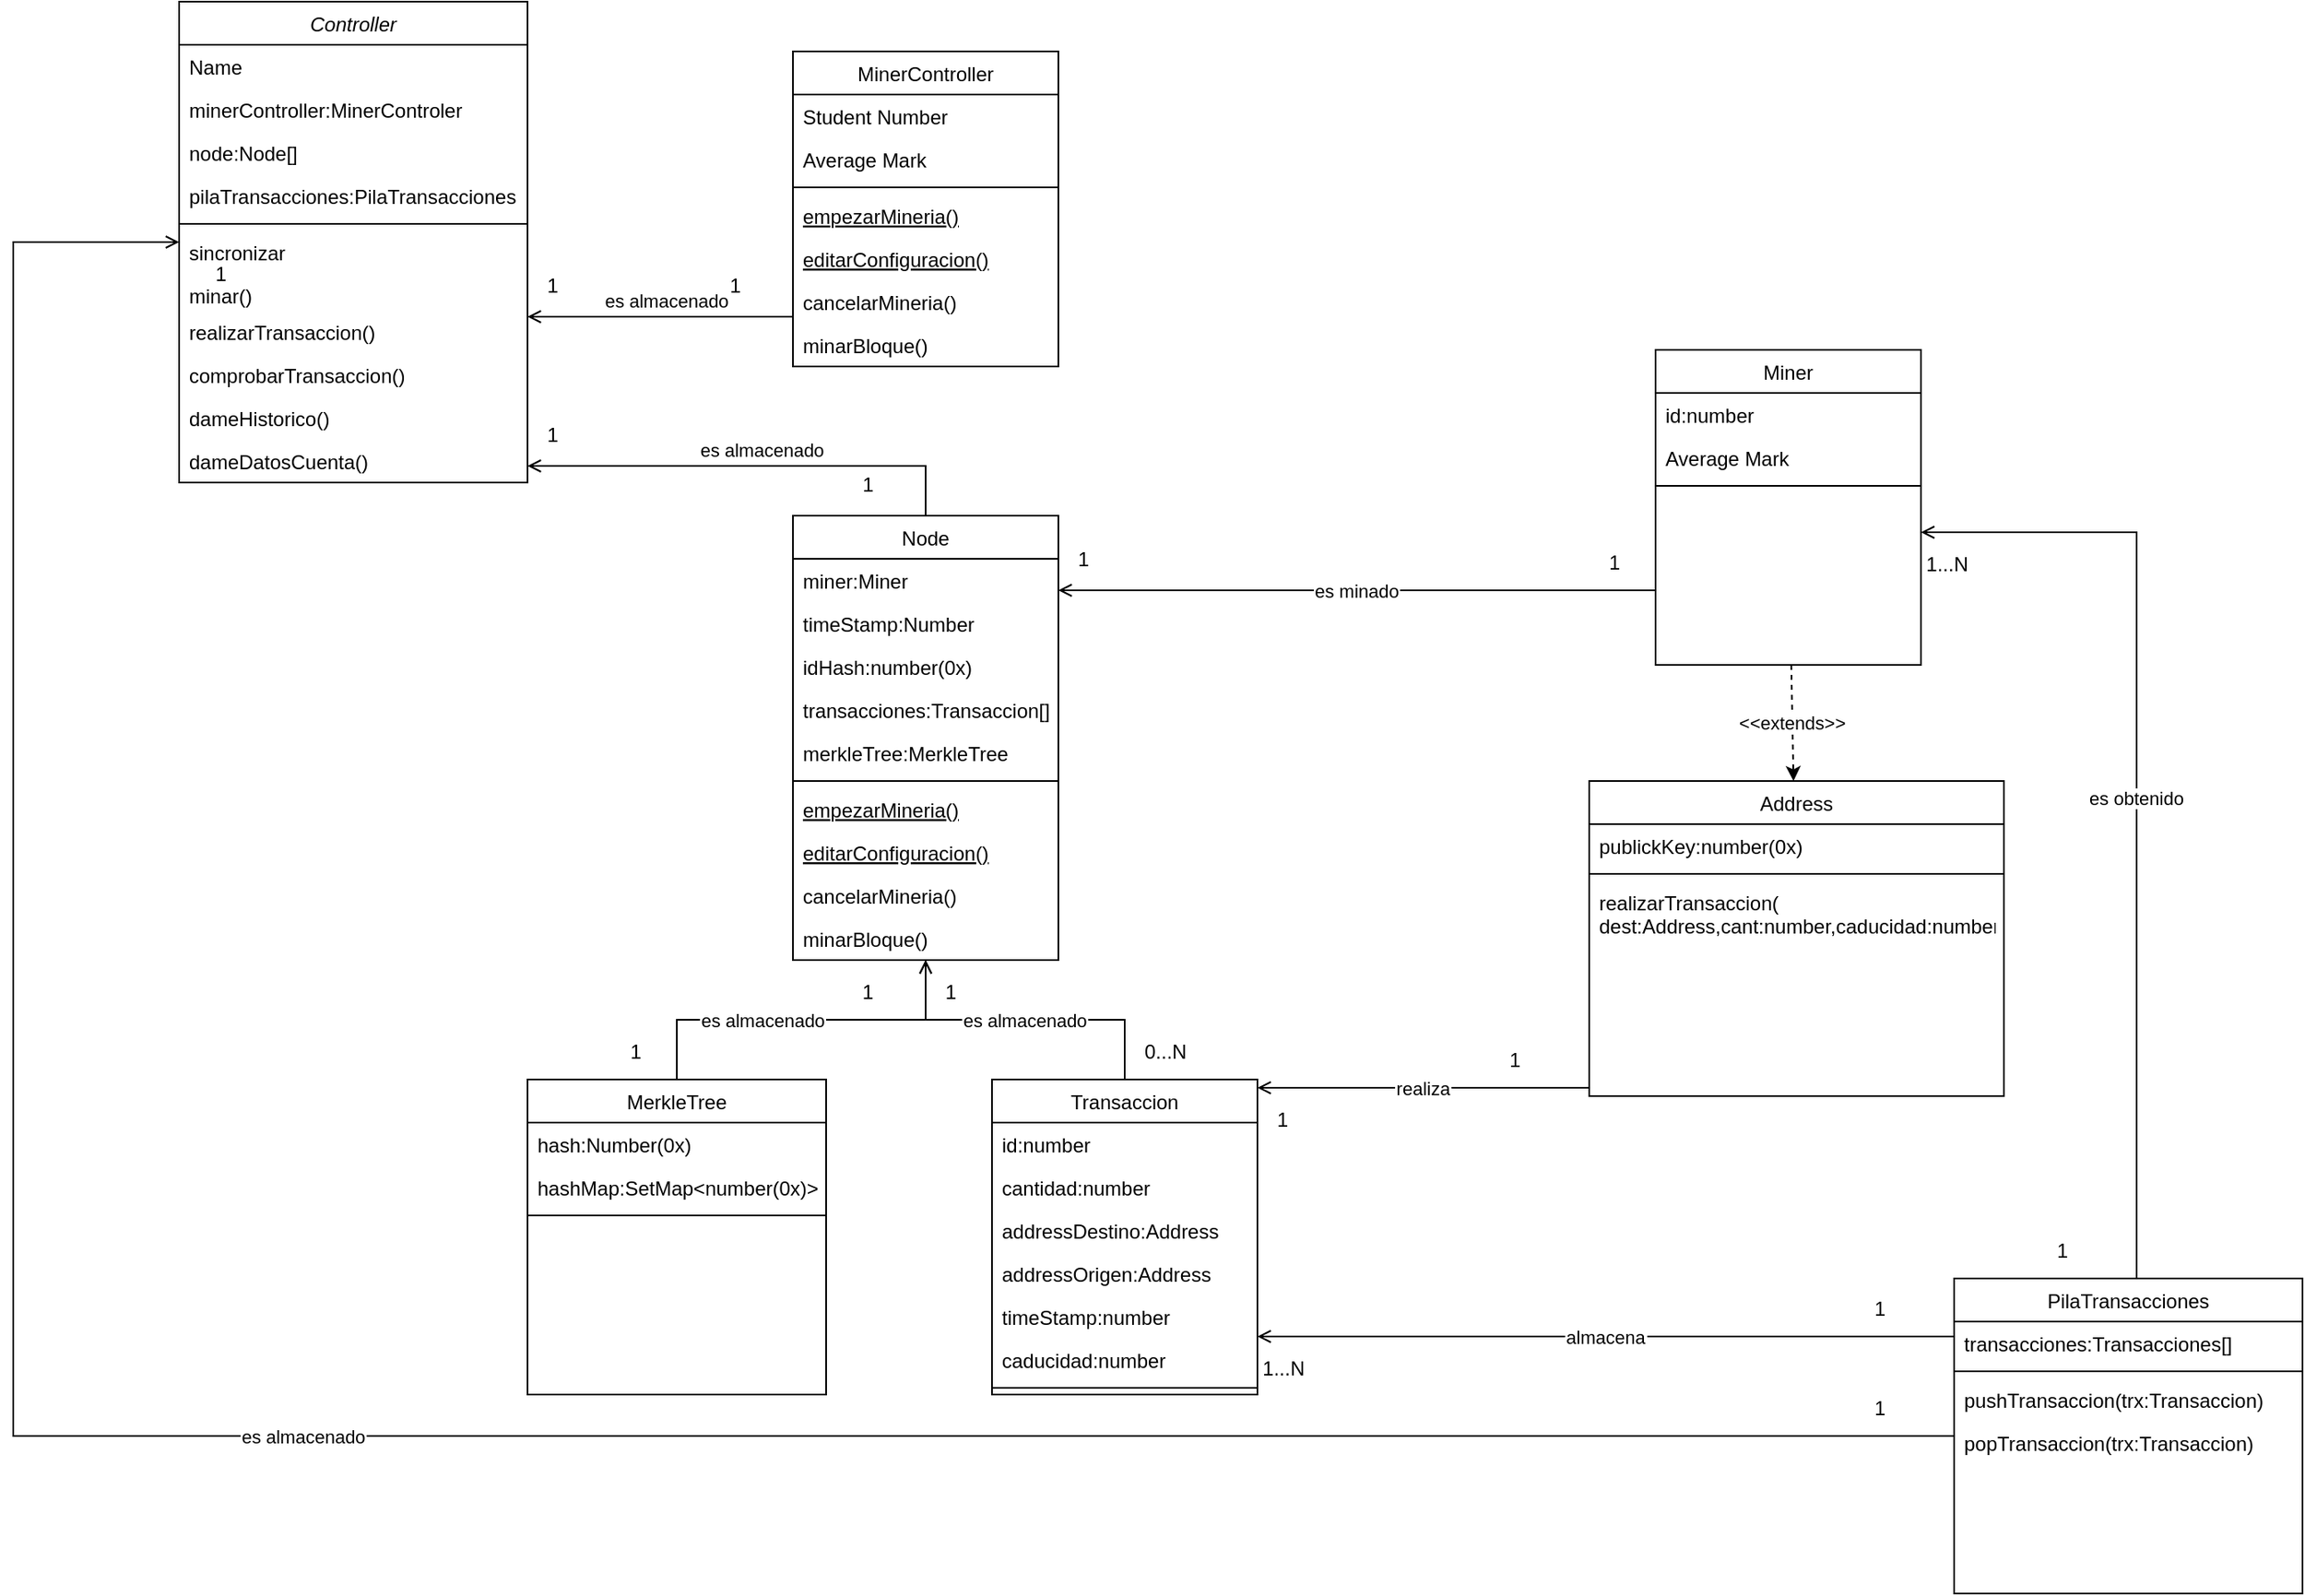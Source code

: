 <mxfile version="17.4.6" type="device"><diagram id="C5RBs43oDa-KdzZeNtuy" name="Page-1"><mxGraphModel dx="1897" dy="2221" grid="1" gridSize="10" guides="1" tooltips="1" connect="1" arrows="1" fold="1" page="1" pageScale="1" pageWidth="827" pageHeight="1169" math="0" shadow="0"><root><mxCell id="WIyWlLk6GJQsqaUBKTNV-0"/><mxCell id="WIyWlLk6GJQsqaUBKTNV-1" parent="WIyWlLk6GJQsqaUBKTNV-0"/><mxCell id="zkfFHV4jXpPFQw0GAbJ--0" value="Controller" style="swimlane;fontStyle=2;align=center;verticalAlign=top;childLayout=stackLayout;horizontal=1;startSize=26;horizontalStack=0;resizeParent=1;resizeLast=0;collapsible=1;marginBottom=0;rounded=0;shadow=0;strokeWidth=1;" parent="WIyWlLk6GJQsqaUBKTNV-1" vertex="1"><mxGeometry x="210" y="-170" width="210" height="290" as="geometry"><mxRectangle x="230" y="140" width="160" height="26" as="alternateBounds"/></mxGeometry></mxCell><mxCell id="zkfFHV4jXpPFQw0GAbJ--1" value="Name" style="text;align=left;verticalAlign=top;spacingLeft=4;spacingRight=4;overflow=hidden;rotatable=0;points=[[0,0.5],[1,0.5]];portConstraint=eastwest;" parent="zkfFHV4jXpPFQw0GAbJ--0" vertex="1"><mxGeometry y="26" width="210" height="26" as="geometry"/></mxCell><mxCell id="zkfFHV4jXpPFQw0GAbJ--2" value="minerController:MinerControler" style="text;align=left;verticalAlign=top;spacingLeft=4;spacingRight=4;overflow=hidden;rotatable=0;points=[[0,0.5],[1,0.5]];portConstraint=eastwest;rounded=0;shadow=0;html=0;" parent="zkfFHV4jXpPFQw0GAbJ--0" vertex="1"><mxGeometry y="52" width="210" height="26" as="geometry"/></mxCell><mxCell id="zkfFHV4jXpPFQw0GAbJ--3" value="node:Node[]" style="text;align=left;verticalAlign=top;spacingLeft=4;spacingRight=4;overflow=hidden;rotatable=0;points=[[0,0.5],[1,0.5]];portConstraint=eastwest;rounded=0;shadow=0;html=0;" parent="zkfFHV4jXpPFQw0GAbJ--0" vertex="1"><mxGeometry y="78" width="210" height="26" as="geometry"/></mxCell><mxCell id="YT8zCUWdrj33q-Z2KJj_-96" value="pilaTransacciones:PilaTransacciones" style="text;align=left;verticalAlign=top;spacingLeft=4;spacingRight=4;overflow=hidden;rotatable=0;points=[[0,0.5],[1,0.5]];portConstraint=eastwest;rounded=0;shadow=0;html=0;" vertex="1" parent="zkfFHV4jXpPFQw0GAbJ--0"><mxGeometry y="104" width="210" height="26" as="geometry"/></mxCell><mxCell id="zkfFHV4jXpPFQw0GAbJ--4" value="" style="line;html=1;strokeWidth=1;align=left;verticalAlign=middle;spacingTop=-1;spacingLeft=3;spacingRight=3;rotatable=0;labelPosition=right;points=[];portConstraint=eastwest;" parent="zkfFHV4jXpPFQw0GAbJ--0" vertex="1"><mxGeometry y="130" width="210" height="8" as="geometry"/></mxCell><mxCell id="zkfFHV4jXpPFQw0GAbJ--5" value="sincronizar" style="text;align=left;verticalAlign=top;spacingLeft=4;spacingRight=4;overflow=hidden;rotatable=0;points=[[0,0.5],[1,0.5]];portConstraint=eastwest;" parent="zkfFHV4jXpPFQw0GAbJ--0" vertex="1"><mxGeometry y="138" width="210" height="26" as="geometry"/></mxCell><mxCell id="YT8zCUWdrj33q-Z2KJj_-2" value="minar()" style="text;align=left;verticalAlign=top;spacingLeft=4;spacingRight=4;overflow=hidden;rotatable=0;points=[[0,0.5],[1,0.5]];portConstraint=eastwest;" vertex="1" parent="zkfFHV4jXpPFQw0GAbJ--0"><mxGeometry y="164" width="210" height="22" as="geometry"/></mxCell><mxCell id="YT8zCUWdrj33q-Z2KJj_-1" value="realizarTransaccion()" style="text;align=left;verticalAlign=top;spacingLeft=4;spacingRight=4;overflow=hidden;rotatable=0;points=[[0,0.5],[1,0.5]];portConstraint=eastwest;" vertex="1" parent="zkfFHV4jXpPFQw0GAbJ--0"><mxGeometry y="186" width="210" height="26" as="geometry"/></mxCell><mxCell id="YT8zCUWdrj33q-Z2KJj_-0" value="comprobarTransaccion()" style="text;align=left;verticalAlign=top;spacingLeft=4;spacingRight=4;overflow=hidden;rotatable=0;points=[[0,0.5],[1,0.5]];portConstraint=eastwest;" vertex="1" parent="zkfFHV4jXpPFQw0GAbJ--0"><mxGeometry y="212" width="210" height="26" as="geometry"/></mxCell><mxCell id="YT8zCUWdrj33q-Z2KJj_-3" value="dameHistorico()" style="text;align=left;verticalAlign=top;spacingLeft=4;spacingRight=4;overflow=hidden;rotatable=0;points=[[0,0.5],[1,0.5]];portConstraint=eastwest;" vertex="1" parent="zkfFHV4jXpPFQw0GAbJ--0"><mxGeometry y="238" width="210" height="26" as="geometry"/></mxCell><mxCell id="YT8zCUWdrj33q-Z2KJj_-8" value="dameDatosCuenta()" style="text;align=left;verticalAlign=top;spacingLeft=4;spacingRight=4;overflow=hidden;rotatable=0;points=[[0,0.5],[1,0.5]];portConstraint=eastwest;" vertex="1" parent="zkfFHV4jXpPFQw0GAbJ--0"><mxGeometry y="264" width="210" height="26" as="geometry"/></mxCell><mxCell id="YT8zCUWdrj33q-Z2KJj_-13" value="MinerController" style="swimlane;fontStyle=0;align=center;verticalAlign=top;childLayout=stackLayout;horizontal=1;startSize=26;horizontalStack=0;resizeParent=1;resizeLast=0;collapsible=1;marginBottom=0;rounded=0;shadow=0;strokeWidth=1;" vertex="1" parent="WIyWlLk6GJQsqaUBKTNV-1"><mxGeometry x="580" y="-140" width="160" height="190" as="geometry"><mxRectangle x="130" y="380" width="160" height="26" as="alternateBounds"/></mxGeometry></mxCell><mxCell id="YT8zCUWdrj33q-Z2KJj_-14" value="Student Number" style="text;align=left;verticalAlign=top;spacingLeft=4;spacingRight=4;overflow=hidden;rotatable=0;points=[[0,0.5],[1,0.5]];portConstraint=eastwest;" vertex="1" parent="YT8zCUWdrj33q-Z2KJj_-13"><mxGeometry y="26" width="160" height="26" as="geometry"/></mxCell><mxCell id="YT8zCUWdrj33q-Z2KJj_-15" value="Average Mark" style="text;align=left;verticalAlign=top;spacingLeft=4;spacingRight=4;overflow=hidden;rotatable=0;points=[[0,0.5],[1,0.5]];portConstraint=eastwest;rounded=0;shadow=0;html=0;" vertex="1" parent="YT8zCUWdrj33q-Z2KJj_-13"><mxGeometry y="52" width="160" height="26" as="geometry"/></mxCell><mxCell id="YT8zCUWdrj33q-Z2KJj_-16" value="" style="line;html=1;strokeWidth=1;align=left;verticalAlign=middle;spacingTop=-1;spacingLeft=3;spacingRight=3;rotatable=0;labelPosition=right;points=[];portConstraint=eastwest;" vertex="1" parent="YT8zCUWdrj33q-Z2KJj_-13"><mxGeometry y="78" width="160" height="8" as="geometry"/></mxCell><mxCell id="YT8zCUWdrj33q-Z2KJj_-17" value="empezarMineria()" style="text;align=left;verticalAlign=top;spacingLeft=4;spacingRight=4;overflow=hidden;rotatable=0;points=[[0,0.5],[1,0.5]];portConstraint=eastwest;fontStyle=4" vertex="1" parent="YT8zCUWdrj33q-Z2KJj_-13"><mxGeometry y="86" width="160" height="26" as="geometry"/></mxCell><mxCell id="YT8zCUWdrj33q-Z2KJj_-19" value="editarConfiguracion()" style="text;align=left;verticalAlign=top;spacingLeft=4;spacingRight=4;overflow=hidden;rotatable=0;points=[[0,0.5],[1,0.5]];portConstraint=eastwest;fontStyle=4" vertex="1" parent="YT8zCUWdrj33q-Z2KJj_-13"><mxGeometry y="112" width="160" height="26" as="geometry"/></mxCell><mxCell id="YT8zCUWdrj33q-Z2KJj_-20" value="cancelarMineria()" style="text;align=left;verticalAlign=top;spacingLeft=4;spacingRight=4;overflow=hidden;rotatable=0;points=[[0,0.5],[1,0.5]];portConstraint=eastwest;" vertex="1" parent="YT8zCUWdrj33q-Z2KJj_-13"><mxGeometry y="138" width="160" height="26" as="geometry"/></mxCell><mxCell id="YT8zCUWdrj33q-Z2KJj_-18" value="minarBloque()" style="text;align=left;verticalAlign=top;spacingLeft=4;spacingRight=4;overflow=hidden;rotatable=0;points=[[0,0.5],[1,0.5]];portConstraint=eastwest;" vertex="1" parent="YT8zCUWdrj33q-Z2KJj_-13"><mxGeometry y="164" width="160" height="26" as="geometry"/></mxCell><mxCell id="YT8zCUWdrj33q-Z2KJj_-21" value="es almacenado" style="endArrow=open;shadow=0;strokeWidth=1;rounded=0;endFill=1;edgeStyle=elbowEdgeStyle;elbow=vertical;" edge="1" parent="WIyWlLk6GJQsqaUBKTNV-1" source="YT8zCUWdrj33q-Z2KJj_-13" target="zkfFHV4jXpPFQw0GAbJ--0"><mxGeometry x="-0.048" y="-10" relative="1" as="geometry"><mxPoint x="480" y="40" as="sourcePoint"/><mxPoint x="518" y="238.0" as="targetPoint"/><mxPoint as="offset"/><Array as="points"><mxPoint x="510" y="20"/></Array></mxGeometry></mxCell><mxCell id="YT8zCUWdrj33q-Z2KJj_-22" value="1" style="resizable=0;align=left;verticalAlign=bottom;labelBackgroundColor=none;fontSize=12;" connectable="0" vertex="1" parent="YT8zCUWdrj33q-Z2KJj_-21"><mxGeometry x="-1" relative="1" as="geometry"><mxPoint x="-40" y="-10" as="offset"/></mxGeometry></mxCell><mxCell id="YT8zCUWdrj33q-Z2KJj_-23" value="1" style="resizable=0;align=right;verticalAlign=bottom;labelBackgroundColor=none;fontSize=12;" connectable="0" vertex="1" parent="YT8zCUWdrj33q-Z2KJj_-21"><mxGeometry x="1" relative="1" as="geometry"><mxPoint x="20" y="-10" as="offset"/></mxGeometry></mxCell><mxCell id="YT8zCUWdrj33q-Z2KJj_-26" value="Address" style="swimlane;fontStyle=0;align=center;verticalAlign=top;childLayout=stackLayout;horizontal=1;startSize=26;horizontalStack=0;resizeParent=1;resizeLast=0;collapsible=1;marginBottom=0;rounded=0;shadow=0;strokeWidth=1;" vertex="1" parent="WIyWlLk6GJQsqaUBKTNV-1"><mxGeometry x="1060" y="300" width="250" height="190" as="geometry"><mxRectangle x="130" y="380" width="160" height="26" as="alternateBounds"/></mxGeometry></mxCell><mxCell id="YT8zCUWdrj33q-Z2KJj_-27" value="publickKey:number(0x)" style="text;align=left;verticalAlign=top;spacingLeft=4;spacingRight=4;overflow=hidden;rotatable=0;points=[[0,0.5],[1,0.5]];portConstraint=eastwest;" vertex="1" parent="YT8zCUWdrj33q-Z2KJj_-26"><mxGeometry y="26" width="250" height="26" as="geometry"/></mxCell><mxCell id="YT8zCUWdrj33q-Z2KJj_-29" value="" style="line;html=1;strokeWidth=1;align=left;verticalAlign=middle;spacingTop=-1;spacingLeft=3;spacingRight=3;rotatable=0;labelPosition=right;points=[];portConstraint=eastwest;" vertex="1" parent="YT8zCUWdrj33q-Z2KJj_-26"><mxGeometry y="52" width="250" height="8" as="geometry"/></mxCell><mxCell id="YT8zCUWdrj33q-Z2KJj_-76" value="realizarTransaccion(&#10;dest:Address,cant:number,caducidad:number)" style="text;align=left;verticalAlign=top;spacingLeft=4;spacingRight=4;overflow=hidden;rotatable=0;points=[[0,0.5],[1,0.5]];portConstraint=eastwest;rounded=0;shadow=0;html=0;" vertex="1" parent="YT8zCUWdrj33q-Z2KJj_-26"><mxGeometry y="60" width="250" height="40" as="geometry"/></mxCell><mxCell id="YT8zCUWdrj33q-Z2KJj_-34" value="Node" style="swimlane;fontStyle=0;align=center;verticalAlign=top;childLayout=stackLayout;horizontal=1;startSize=26;horizontalStack=0;resizeParent=1;resizeLast=0;collapsible=1;marginBottom=0;rounded=0;shadow=0;strokeWidth=1;" vertex="1" parent="WIyWlLk6GJQsqaUBKTNV-1"><mxGeometry x="580" y="140" width="160" height="268" as="geometry"><mxRectangle x="130" y="380" width="160" height="26" as="alternateBounds"/></mxGeometry></mxCell><mxCell id="YT8zCUWdrj33q-Z2KJj_-35" value="miner:Miner" style="text;align=left;verticalAlign=top;spacingLeft=4;spacingRight=4;overflow=hidden;rotatable=0;points=[[0,0.5],[1,0.5]];portConstraint=eastwest;" vertex="1" parent="YT8zCUWdrj33q-Z2KJj_-34"><mxGeometry y="26" width="160" height="26" as="geometry"/></mxCell><mxCell id="YT8zCUWdrj33q-Z2KJj_-42" value="timeStamp:Number" style="text;align=left;verticalAlign=top;spacingLeft=4;spacingRight=4;overflow=hidden;rotatable=0;points=[[0,0.5],[1,0.5]];portConstraint=eastwest;rounded=0;shadow=0;html=0;" vertex="1" parent="YT8zCUWdrj33q-Z2KJj_-34"><mxGeometry y="52" width="160" height="26" as="geometry"/></mxCell><mxCell id="YT8zCUWdrj33q-Z2KJj_-36" value="idHash:number(0x)" style="text;align=left;verticalAlign=top;spacingLeft=4;spacingRight=4;overflow=hidden;rotatable=0;points=[[0,0.5],[1,0.5]];portConstraint=eastwest;rounded=0;shadow=0;html=0;" vertex="1" parent="YT8zCUWdrj33q-Z2KJj_-34"><mxGeometry y="78" width="160" height="26" as="geometry"/></mxCell><mxCell id="YT8zCUWdrj33q-Z2KJj_-68" value="transacciones:Transaccion[]" style="text;align=left;verticalAlign=top;spacingLeft=4;spacingRight=4;overflow=hidden;rotatable=0;points=[[0,0.5],[1,0.5]];portConstraint=eastwest;rounded=0;shadow=0;html=0;" vertex="1" parent="YT8zCUWdrj33q-Z2KJj_-34"><mxGeometry y="104" width="160" height="26" as="geometry"/></mxCell><mxCell id="YT8zCUWdrj33q-Z2KJj_-55" value="merkleTree:MerkleTree" style="text;align=left;verticalAlign=top;spacingLeft=4;spacingRight=4;overflow=hidden;rotatable=0;points=[[0,0.5],[1,0.5]];portConstraint=eastwest;rounded=0;shadow=0;html=0;" vertex="1" parent="YT8zCUWdrj33q-Z2KJj_-34"><mxGeometry y="130" width="160" height="26" as="geometry"/></mxCell><mxCell id="YT8zCUWdrj33q-Z2KJj_-37" value="" style="line;html=1;strokeWidth=1;align=left;verticalAlign=middle;spacingTop=-1;spacingLeft=3;spacingRight=3;rotatable=0;labelPosition=right;points=[];portConstraint=eastwest;" vertex="1" parent="YT8zCUWdrj33q-Z2KJj_-34"><mxGeometry y="156" width="160" height="8" as="geometry"/></mxCell><mxCell id="YT8zCUWdrj33q-Z2KJj_-38" value="empezarMineria()" style="text;align=left;verticalAlign=top;spacingLeft=4;spacingRight=4;overflow=hidden;rotatable=0;points=[[0,0.5],[1,0.5]];portConstraint=eastwest;fontStyle=4" vertex="1" parent="YT8zCUWdrj33q-Z2KJj_-34"><mxGeometry y="164" width="160" height="26" as="geometry"/></mxCell><mxCell id="YT8zCUWdrj33q-Z2KJj_-39" value="editarConfiguracion()" style="text;align=left;verticalAlign=top;spacingLeft=4;spacingRight=4;overflow=hidden;rotatable=0;points=[[0,0.5],[1,0.5]];portConstraint=eastwest;fontStyle=4" vertex="1" parent="YT8zCUWdrj33q-Z2KJj_-34"><mxGeometry y="190" width="160" height="26" as="geometry"/></mxCell><mxCell id="YT8zCUWdrj33q-Z2KJj_-40" value="cancelarMineria()" style="text;align=left;verticalAlign=top;spacingLeft=4;spacingRight=4;overflow=hidden;rotatable=0;points=[[0,0.5],[1,0.5]];portConstraint=eastwest;" vertex="1" parent="YT8zCUWdrj33q-Z2KJj_-34"><mxGeometry y="216" width="160" height="26" as="geometry"/></mxCell><mxCell id="YT8zCUWdrj33q-Z2KJj_-41" value="minarBloque()" style="text;align=left;verticalAlign=top;spacingLeft=4;spacingRight=4;overflow=hidden;rotatable=0;points=[[0,0.5],[1,0.5]];portConstraint=eastwest;" vertex="1" parent="YT8zCUWdrj33q-Z2KJj_-34"><mxGeometry y="242" width="160" height="26" as="geometry"/></mxCell><mxCell id="YT8zCUWdrj33q-Z2KJj_-43" value="Miner" style="swimlane;fontStyle=0;align=center;verticalAlign=top;childLayout=stackLayout;horizontal=1;startSize=26;horizontalStack=0;resizeParent=1;resizeLast=0;collapsible=1;marginBottom=0;rounded=0;shadow=0;strokeWidth=1;" vertex="1" parent="WIyWlLk6GJQsqaUBKTNV-1"><mxGeometry x="1100" y="40" width="160" height="190" as="geometry"><mxRectangle x="130" y="380" width="160" height="26" as="alternateBounds"/></mxGeometry></mxCell><mxCell id="YT8zCUWdrj33q-Z2KJj_-44" value="id:number" style="text;align=left;verticalAlign=top;spacingLeft=4;spacingRight=4;overflow=hidden;rotatable=0;points=[[0,0.5],[1,0.5]];portConstraint=eastwest;" vertex="1" parent="YT8zCUWdrj33q-Z2KJj_-43"><mxGeometry y="26" width="160" height="26" as="geometry"/></mxCell><mxCell id="YT8zCUWdrj33q-Z2KJj_-45" value="Average Mark" style="text;align=left;verticalAlign=top;spacingLeft=4;spacingRight=4;overflow=hidden;rotatable=0;points=[[0,0.5],[1,0.5]];portConstraint=eastwest;rounded=0;shadow=0;html=0;" vertex="1" parent="YT8zCUWdrj33q-Z2KJj_-43"><mxGeometry y="52" width="160" height="26" as="geometry"/></mxCell><mxCell id="YT8zCUWdrj33q-Z2KJj_-46" value="" style="line;html=1;strokeWidth=1;align=left;verticalAlign=middle;spacingTop=-1;spacingLeft=3;spacingRight=3;rotatable=0;labelPosition=right;points=[];portConstraint=eastwest;" vertex="1" parent="YT8zCUWdrj33q-Z2KJj_-43"><mxGeometry y="78" width="160" height="8" as="geometry"/></mxCell><mxCell id="YT8zCUWdrj33q-Z2KJj_-47" value="es minado" style="endArrow=open;shadow=0;strokeWidth=1;rounded=0;endFill=1;edgeStyle=elbowEdgeStyle;elbow=vertical;" edge="1" parent="WIyWlLk6GJQsqaUBKTNV-1" source="YT8zCUWdrj33q-Z2KJj_-43" target="YT8zCUWdrj33q-Z2KJj_-34"><mxGeometry relative="1" as="geometry"><mxPoint x="1550" y="110" as="sourcePoint"/><mxPoint x="1340" y="110" as="targetPoint"/></mxGeometry></mxCell><mxCell id="YT8zCUWdrj33q-Z2KJj_-48" value="1" style="resizable=0;align=left;verticalAlign=bottom;labelBackgroundColor=none;fontSize=12;" connectable="0" vertex="1" parent="YT8zCUWdrj33q-Z2KJj_-47"><mxGeometry x="-1" relative="1" as="geometry"><mxPoint x="-30" y="-8" as="offset"/></mxGeometry></mxCell><mxCell id="YT8zCUWdrj33q-Z2KJj_-49" value="1" style="resizable=0;align=right;verticalAlign=bottom;labelBackgroundColor=none;fontSize=12;" connectable="0" vertex="1" parent="YT8zCUWdrj33q-Z2KJj_-47"><mxGeometry x="1" relative="1" as="geometry"><mxPoint x="20" y="-10" as="offset"/></mxGeometry></mxCell><mxCell id="YT8zCUWdrj33q-Z2KJj_-51" value="&amp;lt;&amp;lt;extends&amp;gt;&amp;gt;" style="endArrow=classic;html=1;rounded=0;dashed=1;" edge="1" parent="WIyWlLk6GJQsqaUBKTNV-1" source="YT8zCUWdrj33q-Z2KJj_-43" target="YT8zCUWdrj33q-Z2KJj_-26"><mxGeometry width="50" height="50" relative="1" as="geometry"><mxPoint x="1000" y="290" as="sourcePoint"/><mxPoint x="1050" y="240" as="targetPoint"/></mxGeometry></mxCell><mxCell id="YT8zCUWdrj33q-Z2KJj_-56" value="Transaccion" style="swimlane;fontStyle=0;align=center;verticalAlign=top;childLayout=stackLayout;horizontal=1;startSize=26;horizontalStack=0;resizeParent=1;resizeLast=0;collapsible=1;marginBottom=0;rounded=0;shadow=0;strokeWidth=1;" vertex="1" parent="WIyWlLk6GJQsqaUBKTNV-1"><mxGeometry x="700" y="480" width="160" height="190" as="geometry"><mxRectangle x="130" y="380" width="160" height="26" as="alternateBounds"/></mxGeometry></mxCell><mxCell id="YT8zCUWdrj33q-Z2KJj_-57" value="id:number" style="text;align=left;verticalAlign=top;spacingLeft=4;spacingRight=4;overflow=hidden;rotatable=0;points=[[0,0.5],[1,0.5]];portConstraint=eastwest;" vertex="1" parent="YT8zCUWdrj33q-Z2KJj_-56"><mxGeometry y="26" width="160" height="26" as="geometry"/></mxCell><mxCell id="YT8zCUWdrj33q-Z2KJj_-73" value="cantidad:number" style="text;align=left;verticalAlign=top;spacingLeft=4;spacingRight=4;overflow=hidden;rotatable=0;points=[[0,0.5],[1,0.5]];portConstraint=eastwest;rounded=0;shadow=0;html=0;" vertex="1" parent="YT8zCUWdrj33q-Z2KJj_-56"><mxGeometry y="52" width="160" height="26" as="geometry"/></mxCell><mxCell id="YT8zCUWdrj33q-Z2KJj_-72" value="addressDestino:Address" style="text;align=left;verticalAlign=top;spacingLeft=4;spacingRight=4;overflow=hidden;rotatable=0;points=[[0,0.5],[1,0.5]];portConstraint=eastwest;rounded=0;shadow=0;html=0;" vertex="1" parent="YT8zCUWdrj33q-Z2KJj_-56"><mxGeometry y="78" width="160" height="26" as="geometry"/></mxCell><mxCell id="YT8zCUWdrj33q-Z2KJj_-58" value="addressOrigen:Address" style="text;align=left;verticalAlign=top;spacingLeft=4;spacingRight=4;overflow=hidden;rotatable=0;points=[[0,0.5],[1,0.5]];portConstraint=eastwest;rounded=0;shadow=0;html=0;" vertex="1" parent="YT8zCUWdrj33q-Z2KJj_-56"><mxGeometry y="104" width="160" height="26" as="geometry"/></mxCell><mxCell id="YT8zCUWdrj33q-Z2KJj_-74" value="timeStamp:number" style="text;align=left;verticalAlign=top;spacingLeft=4;spacingRight=4;overflow=hidden;rotatable=0;points=[[0,0.5],[1,0.5]];portConstraint=eastwest;rounded=0;shadow=0;html=0;" vertex="1" parent="YT8zCUWdrj33q-Z2KJj_-56"><mxGeometry y="130" width="160" height="26" as="geometry"/></mxCell><mxCell id="YT8zCUWdrj33q-Z2KJj_-75" value="caducidad:number" style="text;align=left;verticalAlign=top;spacingLeft=4;spacingRight=4;overflow=hidden;rotatable=0;points=[[0,0.5],[1,0.5]];portConstraint=eastwest;rounded=0;shadow=0;html=0;" vertex="1" parent="YT8zCUWdrj33q-Z2KJj_-56"><mxGeometry y="156" width="160" height="26" as="geometry"/></mxCell><mxCell id="YT8zCUWdrj33q-Z2KJj_-59" value="" style="line;html=1;strokeWidth=1;align=left;verticalAlign=middle;spacingTop=-1;spacingLeft=3;spacingRight=3;rotatable=0;labelPosition=right;points=[];portConstraint=eastwest;" vertex="1" parent="YT8zCUWdrj33q-Z2KJj_-56"><mxGeometry y="182" width="160" height="8" as="geometry"/></mxCell><mxCell id="YT8zCUWdrj33q-Z2KJj_-60" value="es almacenado" style="endArrow=open;shadow=0;strokeWidth=1;rounded=0;endFill=1;edgeStyle=elbowEdgeStyle;elbow=vertical;" edge="1" parent="WIyWlLk6GJQsqaUBKTNV-1" source="YT8zCUWdrj33q-Z2KJj_-56" target="YT8zCUWdrj33q-Z2KJj_-34"><mxGeometry relative="1" as="geometry"><mxPoint x="900" y="350.952" as="sourcePoint"/><mxPoint x="750" y="350.952" as="targetPoint"/></mxGeometry></mxCell><mxCell id="YT8zCUWdrj33q-Z2KJj_-61" value="0...N" style="resizable=0;align=left;verticalAlign=bottom;labelBackgroundColor=none;fontSize=12;" connectable="0" vertex="1" parent="YT8zCUWdrj33q-Z2KJj_-60"><mxGeometry x="-1" relative="1" as="geometry"><mxPoint x="10" y="-8" as="offset"/></mxGeometry></mxCell><mxCell id="YT8zCUWdrj33q-Z2KJj_-62" value="1" style="resizable=0;align=right;verticalAlign=bottom;labelBackgroundColor=none;fontSize=12;" connectable="0" vertex="1" parent="YT8zCUWdrj33q-Z2KJj_-60"><mxGeometry x="1" relative="1" as="geometry"><mxPoint x="20" y="28" as="offset"/></mxGeometry></mxCell><mxCell id="YT8zCUWdrj33q-Z2KJj_-63" value="MerkleTree" style="swimlane;fontStyle=0;align=center;verticalAlign=top;childLayout=stackLayout;horizontal=1;startSize=26;horizontalStack=0;resizeParent=1;resizeLast=0;collapsible=1;marginBottom=0;rounded=0;shadow=0;strokeWidth=1;" vertex="1" parent="WIyWlLk6GJQsqaUBKTNV-1"><mxGeometry x="420" y="480" width="180" height="190" as="geometry"><mxRectangle x="130" y="380" width="160" height="26" as="alternateBounds"/></mxGeometry></mxCell><mxCell id="YT8zCUWdrj33q-Z2KJj_-64" value="hash:Number(0x)" style="text;align=left;verticalAlign=top;spacingLeft=4;spacingRight=4;overflow=hidden;rotatable=0;points=[[0,0.5],[1,0.5]];portConstraint=eastwest;" vertex="1" parent="YT8zCUWdrj33q-Z2KJj_-63"><mxGeometry y="26" width="180" height="26" as="geometry"/></mxCell><mxCell id="YT8zCUWdrj33q-Z2KJj_-67" value="hashMap:SetMap&lt;number(0x)&gt;" style="text;align=left;verticalAlign=top;spacingLeft=4;spacingRight=4;overflow=hidden;rotatable=0;points=[[0,0.5],[1,0.5]];portConstraint=eastwest;" vertex="1" parent="YT8zCUWdrj33q-Z2KJj_-63"><mxGeometry y="52" width="180" height="26" as="geometry"/></mxCell><mxCell id="YT8zCUWdrj33q-Z2KJj_-66" value="" style="line;html=1;strokeWidth=1;align=left;verticalAlign=middle;spacingTop=-1;spacingLeft=3;spacingRight=3;rotatable=0;labelPosition=right;points=[];portConstraint=eastwest;" vertex="1" parent="YT8zCUWdrj33q-Z2KJj_-63"><mxGeometry y="78" width="180" height="8" as="geometry"/></mxCell><mxCell id="YT8zCUWdrj33q-Z2KJj_-69" value="es almacenado" style="endArrow=open;shadow=0;strokeWidth=1;rounded=0;endFill=1;edgeStyle=elbowEdgeStyle;elbow=vertical;" edge="1" parent="WIyWlLk6GJQsqaUBKTNV-1" source="YT8zCUWdrj33q-Z2KJj_-63" target="YT8zCUWdrj33q-Z2KJj_-34"><mxGeometry x="-0.209" relative="1" as="geometry"><mxPoint x="790" y="490" as="sourcePoint"/><mxPoint x="670" y="418" as="targetPoint"/><mxPoint as="offset"/></mxGeometry></mxCell><mxCell id="YT8zCUWdrj33q-Z2KJj_-70" value="1" style="resizable=0;align=left;verticalAlign=bottom;labelBackgroundColor=none;fontSize=12;" connectable="0" vertex="1" parent="YT8zCUWdrj33q-Z2KJj_-69"><mxGeometry x="-1" relative="1" as="geometry"><mxPoint x="-30" y="-8" as="offset"/></mxGeometry></mxCell><mxCell id="YT8zCUWdrj33q-Z2KJj_-71" value="1" style="resizable=0;align=right;verticalAlign=bottom;labelBackgroundColor=none;fontSize=12;" connectable="0" vertex="1" parent="YT8zCUWdrj33q-Z2KJj_-69"><mxGeometry x="1" relative="1" as="geometry"><mxPoint x="-30" y="28" as="offset"/></mxGeometry></mxCell><mxCell id="YT8zCUWdrj33q-Z2KJj_-77" value="es almacenado" style="endArrow=open;shadow=0;strokeWidth=1;rounded=0;endFill=1;edgeStyle=elbowEdgeStyle;elbow=vertical;" edge="1" parent="WIyWlLk6GJQsqaUBKTNV-1" source="YT8zCUWdrj33q-Z2KJj_-34" target="zkfFHV4jXpPFQw0GAbJ--0"><mxGeometry x="-0.048" y="-10" relative="1" as="geometry"><mxPoint x="580" y="60" as="sourcePoint"/><mxPoint x="400" y="30" as="targetPoint"/><mxPoint as="offset"/><Array as="points"><mxPoint x="480" y="110"/><mxPoint x="520" y="30"/></Array></mxGeometry></mxCell><mxCell id="YT8zCUWdrj33q-Z2KJj_-78" value="1" style="resizable=0;align=left;verticalAlign=bottom;labelBackgroundColor=none;fontSize=12;" connectable="0" vertex="1" parent="YT8zCUWdrj33q-Z2KJj_-77"><mxGeometry x="-1" relative="1" as="geometry"><mxPoint x="-40" y="-10" as="offset"/></mxGeometry></mxCell><mxCell id="YT8zCUWdrj33q-Z2KJj_-79" value="1" style="resizable=0;align=right;verticalAlign=bottom;labelBackgroundColor=none;fontSize=12;" connectable="0" vertex="1" parent="YT8zCUWdrj33q-Z2KJj_-77"><mxGeometry x="1" relative="1" as="geometry"><mxPoint x="20" y="-10" as="offset"/></mxGeometry></mxCell><mxCell id="YT8zCUWdrj33q-Z2KJj_-80" value="PilaTransacciones" style="swimlane;fontStyle=0;align=center;verticalAlign=top;childLayout=stackLayout;horizontal=1;startSize=26;horizontalStack=0;resizeParent=1;resizeLast=0;collapsible=1;marginBottom=0;rounded=0;shadow=0;strokeWidth=1;" vertex="1" parent="WIyWlLk6GJQsqaUBKTNV-1"><mxGeometry x="1280" y="600" width="210" height="190" as="geometry"><mxRectangle x="130" y="380" width="160" height="26" as="alternateBounds"/></mxGeometry></mxCell><mxCell id="YT8zCUWdrj33q-Z2KJj_-81" value="transacciones:Transacciones[]" style="text;align=left;verticalAlign=top;spacingLeft=4;spacingRight=4;overflow=hidden;rotatable=0;points=[[0,0.5],[1,0.5]];portConstraint=eastwest;" vertex="1" parent="YT8zCUWdrj33q-Z2KJj_-80"><mxGeometry y="26" width="210" height="26" as="geometry"/></mxCell><mxCell id="YT8zCUWdrj33q-Z2KJj_-83" value="" style="line;html=1;strokeWidth=1;align=left;verticalAlign=middle;spacingTop=-1;spacingLeft=3;spacingRight=3;rotatable=0;labelPosition=right;points=[];portConstraint=eastwest;" vertex="1" parent="YT8zCUWdrj33q-Z2KJj_-80"><mxGeometry y="52" width="210" height="8" as="geometry"/></mxCell><mxCell id="YT8zCUWdrj33q-Z2KJj_-82" value="pushTransaccion(trx:Transaccion)" style="text;align=left;verticalAlign=top;spacingLeft=4;spacingRight=4;overflow=hidden;rotatable=0;points=[[0,0.5],[1,0.5]];portConstraint=eastwest;rounded=0;shadow=0;html=0;" vertex="1" parent="YT8zCUWdrj33q-Z2KJj_-80"><mxGeometry y="60" width="210" height="26" as="geometry"/></mxCell><mxCell id="YT8zCUWdrj33q-Z2KJj_-84" value="popTransaccion(trx:Transaccion)" style="text;align=left;verticalAlign=top;spacingLeft=4;spacingRight=4;overflow=hidden;rotatable=0;points=[[0,0.5],[1,0.5]];portConstraint=eastwest;rounded=0;shadow=0;html=0;" vertex="1" parent="YT8zCUWdrj33q-Z2KJj_-80"><mxGeometry y="86" width="210" height="26" as="geometry"/></mxCell><mxCell id="YT8zCUWdrj33q-Z2KJj_-85" value="almacena" style="endArrow=open;shadow=0;strokeWidth=1;rounded=0;endFill=1;edgeStyle=elbowEdgeStyle;elbow=vertical;" edge="1" parent="WIyWlLk6GJQsqaUBKTNV-1" source="YT8zCUWdrj33q-Z2KJj_-80" target="YT8zCUWdrj33q-Z2KJj_-56"><mxGeometry relative="1" as="geometry"><mxPoint x="1220" y="560" as="sourcePoint"/><mxPoint x="950" y="550" as="targetPoint"/></mxGeometry></mxCell><mxCell id="YT8zCUWdrj33q-Z2KJj_-86" value="1" style="resizable=0;align=left;verticalAlign=bottom;labelBackgroundColor=none;fontSize=12;" connectable="0" vertex="1" parent="YT8zCUWdrj33q-Z2KJj_-85"><mxGeometry x="-1" relative="1" as="geometry"><mxPoint x="-50" y="-8" as="offset"/></mxGeometry></mxCell><mxCell id="YT8zCUWdrj33q-Z2KJj_-87" value="1...N" style="resizable=0;align=right;verticalAlign=bottom;labelBackgroundColor=none;fontSize=12;" connectable="0" vertex="1" parent="YT8zCUWdrj33q-Z2KJj_-85"><mxGeometry x="1" relative="1" as="geometry"><mxPoint x="30" y="28" as="offset"/></mxGeometry></mxCell><mxCell id="YT8zCUWdrj33q-Z2KJj_-88" value="realiza" style="endArrow=open;shadow=0;strokeWidth=1;rounded=0;endFill=1;edgeStyle=elbowEdgeStyle;elbow=vertical;" edge="1" parent="WIyWlLk6GJQsqaUBKTNV-1" source="YT8zCUWdrj33q-Z2KJj_-26" target="YT8zCUWdrj33q-Z2KJj_-56"><mxGeometry relative="1" as="geometry"><mxPoint x="1195" y="620" as="sourcePoint"/><mxPoint x="1195" y="500" as="targetPoint"/></mxGeometry></mxCell><mxCell id="YT8zCUWdrj33q-Z2KJj_-89" value="1" style="resizable=0;align=left;verticalAlign=bottom;labelBackgroundColor=none;fontSize=12;" connectable="0" vertex="1" parent="YT8zCUWdrj33q-Z2KJj_-88"><mxGeometry x="-1" relative="1" as="geometry"><mxPoint x="-50" y="-8" as="offset"/></mxGeometry></mxCell><mxCell id="YT8zCUWdrj33q-Z2KJj_-90" value="1" style="resizable=0;align=right;verticalAlign=bottom;labelBackgroundColor=none;fontSize=12;" connectable="0" vertex="1" parent="YT8zCUWdrj33q-Z2KJj_-88"><mxGeometry x="1" relative="1" as="geometry"><mxPoint x="20" y="28" as="offset"/></mxGeometry></mxCell><mxCell id="YT8zCUWdrj33q-Z2KJj_-91" value="es obtenido" style="endArrow=open;shadow=0;strokeWidth=1;rounded=0;endFill=1;edgeStyle=elbowEdgeStyle;elbow=vertical;" edge="1" parent="WIyWlLk6GJQsqaUBKTNV-1" source="YT8zCUWdrj33q-Z2KJj_-80" target="YT8zCUWdrj33q-Z2KJj_-43"><mxGeometry relative="1" as="geometry"><mxPoint x="1290" y="645.238" as="sourcePoint"/><mxPoint x="870" y="645.238" as="targetPoint"/><Array as="points"><mxPoint x="1390" y="150"/></Array></mxGeometry></mxCell><mxCell id="YT8zCUWdrj33q-Z2KJj_-92" value="1" style="resizable=0;align=left;verticalAlign=bottom;labelBackgroundColor=none;fontSize=12;" connectable="0" vertex="1" parent="YT8zCUWdrj33q-Z2KJj_-91"><mxGeometry x="-1" relative="1" as="geometry"><mxPoint x="-50" y="-8" as="offset"/></mxGeometry></mxCell><mxCell id="YT8zCUWdrj33q-Z2KJj_-93" value="1...N" style="resizable=0;align=right;verticalAlign=bottom;labelBackgroundColor=none;fontSize=12;" connectable="0" vertex="1" parent="YT8zCUWdrj33q-Z2KJj_-91"><mxGeometry x="1" relative="1" as="geometry"><mxPoint x="30" y="28" as="offset"/></mxGeometry></mxCell><mxCell id="YT8zCUWdrj33q-Z2KJj_-97" value="es almacenado" style="endArrow=open;shadow=0;strokeWidth=1;rounded=0;endFill=1;edgeStyle=elbowEdgeStyle;elbow=vertical;" edge="1" parent="WIyWlLk6GJQsqaUBKTNV-1" source="YT8zCUWdrj33q-Z2KJj_-80" target="zkfFHV4jXpPFQw0GAbJ--0"><mxGeometry relative="1" as="geometry"><mxPoint x="1290" y="644.385" as="sourcePoint"/><mxPoint x="870" y="644.385" as="targetPoint"/><Array as="points"><mxPoint x="110" y="230"/><mxPoint x="360" y="-170"/></Array></mxGeometry></mxCell><mxCell id="YT8zCUWdrj33q-Z2KJj_-98" value="1" style="resizable=0;align=left;verticalAlign=bottom;labelBackgroundColor=none;fontSize=12;" connectable="0" vertex="1" parent="YT8zCUWdrj33q-Z2KJj_-97"><mxGeometry x="-1" relative="1" as="geometry"><mxPoint x="-50" y="-8" as="offset"/></mxGeometry></mxCell><mxCell id="YT8zCUWdrj33q-Z2KJj_-99" value="1" style="resizable=0;align=right;verticalAlign=bottom;labelBackgroundColor=none;fontSize=12;" connectable="0" vertex="1" parent="YT8zCUWdrj33q-Z2KJj_-97"><mxGeometry x="1" relative="1" as="geometry"><mxPoint x="30" y="28" as="offset"/></mxGeometry></mxCell></root></mxGraphModel></diagram></mxfile>